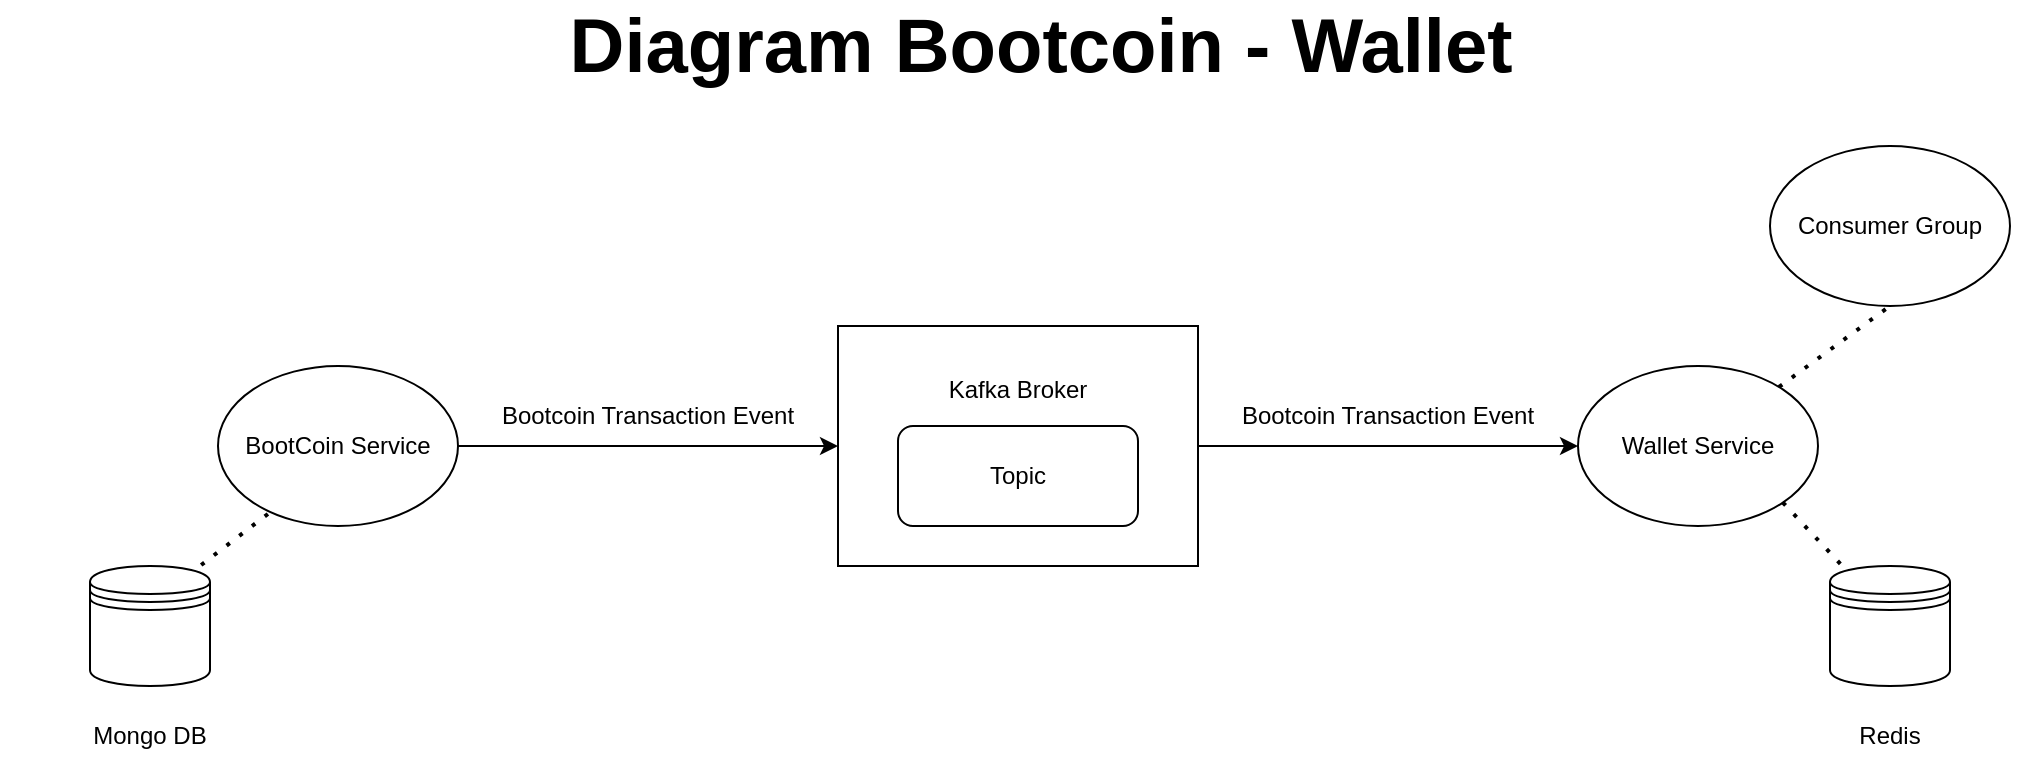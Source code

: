 <mxfile version="20.2.3" type="device"><diagram id="f5OfhxTMpkjsM3-h3Ok2" name="Página-1"><mxGraphModel dx="1422" dy="865" grid="1" gridSize="10" guides="1" tooltips="1" connect="1" arrows="1" fold="1" page="1" pageScale="1" pageWidth="1169" pageHeight="827" math="0" shadow="0"><root><mxCell id="0"/><mxCell id="1" parent="0"/><mxCell id="HvJmnYlSpyrrxfS2TJjy-1" value="BootCoin Service" style="ellipse;whiteSpace=wrap;html=1;" parent="1" vertex="1"><mxGeometry x="174" y="300" width="120" height="80" as="geometry"/></mxCell><mxCell id="HvJmnYlSpyrrxfS2TJjy-2" value="" style="endArrow=classic;html=1;rounded=0;entryX=0;entryY=0.5;entryDx=0;entryDy=0;exitX=1;exitY=0.5;exitDx=0;exitDy=0;" parent="1" source="HvJmnYlSpyrrxfS2TJjy-1" target="HvJmnYlSpyrrxfS2TJjy-3" edge="1"><mxGeometry width="50" height="50" relative="1" as="geometry"><mxPoint x="264" y="340" as="sourcePoint"/><mxPoint x="334" y="330" as="targetPoint"/></mxGeometry></mxCell><mxCell id="HvJmnYlSpyrrxfS2TJjy-3" value="Kafka Broker&lt;br&gt;&lt;br&gt;&lt;br&gt;&lt;br&gt;&lt;br&gt;" style="rounded=0;whiteSpace=wrap;html=1;" parent="1" vertex="1"><mxGeometry x="484" y="280" width="180" height="120" as="geometry"/></mxCell><mxCell id="HvJmnYlSpyrrxfS2TJjy-4" value="Topic" style="rounded=1;whiteSpace=wrap;html=1;" parent="1" vertex="1"><mxGeometry x="514" y="330" width="120" height="50" as="geometry"/></mxCell><mxCell id="HvJmnYlSpyrrxfS2TJjy-7" value="Bootcoin Transaction Event" style="text;html=1;strokeColor=none;fillColor=none;align=center;verticalAlign=middle;whiteSpace=wrap;rounded=0;" parent="1" vertex="1"><mxGeometry x="314" y="310" width="150" height="30" as="geometry"/></mxCell><mxCell id="HvJmnYlSpyrrxfS2TJjy-8" value="Wallet Service" style="ellipse;whiteSpace=wrap;html=1;" parent="1" vertex="1"><mxGeometry x="854" y="300" width="120" height="80" as="geometry"/></mxCell><mxCell id="HvJmnYlSpyrrxfS2TJjy-9" value="" style="endArrow=classic;html=1;rounded=0;entryX=0;entryY=0.5;entryDx=0;entryDy=0;exitX=1;exitY=0.5;exitDx=0;exitDy=0;" parent="1" source="HvJmnYlSpyrrxfS2TJjy-3" target="HvJmnYlSpyrrxfS2TJjy-8" edge="1"><mxGeometry width="50" height="50" relative="1" as="geometry"><mxPoint x="674" y="360" as="sourcePoint"/><mxPoint x="904" y="360" as="targetPoint"/></mxGeometry></mxCell><mxCell id="HvJmnYlSpyrrxfS2TJjy-10" value="Bootcoin Transaction Event" style="text;html=1;strokeColor=none;fillColor=none;align=center;verticalAlign=middle;whiteSpace=wrap;rounded=0;" parent="1" vertex="1"><mxGeometry x="684" y="310" width="150" height="30" as="geometry"/></mxCell><mxCell id="HvJmnYlSpyrrxfS2TJjy-12" value="" style="endArrow=none;dashed=1;html=1;dashPattern=1 3;strokeWidth=2;rounded=0;entryX=0.5;entryY=1;entryDx=0;entryDy=0;" parent="1" source="HvJmnYlSpyrrxfS2TJjy-8" target="HvJmnYlSpyrrxfS2TJjy-13" edge="1"><mxGeometry width="50" height="50" relative="1" as="geometry"><mxPoint x="864" y="270" as="sourcePoint"/><mxPoint x="914" y="220" as="targetPoint"/></mxGeometry></mxCell><mxCell id="HvJmnYlSpyrrxfS2TJjy-13" value="Consumer Group" style="ellipse;whiteSpace=wrap;html=1;" parent="1" vertex="1"><mxGeometry x="950" y="190" width="120" height="80" as="geometry"/></mxCell><mxCell id="HvJmnYlSpyrrxfS2TJjy-14" value="" style="shape=datastore;whiteSpace=wrap;html=1;" parent="1" vertex="1"><mxGeometry x="110" y="400" width="60" height="60" as="geometry"/></mxCell><mxCell id="HvJmnYlSpyrrxfS2TJjy-15" value="" style="shape=datastore;whiteSpace=wrap;html=1;" parent="1" vertex="1"><mxGeometry x="980" y="400" width="60" height="60" as="geometry"/></mxCell><mxCell id="HvJmnYlSpyrrxfS2TJjy-16" value="" style="endArrow=none;dashed=1;html=1;dashPattern=1 3;strokeWidth=2;rounded=0;entryX=0.15;entryY=0.05;entryDx=0;entryDy=0;exitX=1;exitY=1;exitDx=0;exitDy=0;entryPerimeter=0;" parent="1" source="HvJmnYlSpyrrxfS2TJjy-8" target="HvJmnYlSpyrrxfS2TJjy-15" edge="1"><mxGeometry width="50" height="50" relative="1" as="geometry"><mxPoint x="970.093" y="324.393" as="sourcePoint"/><mxPoint x="1050" y="280" as="targetPoint"/></mxGeometry></mxCell><mxCell id="HvJmnYlSpyrrxfS2TJjy-17" value="" style="endArrow=none;dashed=1;html=1;dashPattern=1 3;strokeWidth=2;rounded=0;entryX=0.85;entryY=0.05;entryDx=0;entryDy=0;exitX=0.208;exitY=0.925;exitDx=0;exitDy=0;entryPerimeter=0;exitPerimeter=0;" parent="1" source="HvJmnYlSpyrrxfS2TJjy-1" target="HvJmnYlSpyrrxfS2TJjy-14" edge="1"><mxGeometry width="50" height="50" relative="1" as="geometry"><mxPoint x="202.716" y="400.004" as="sourcePoint"/><mxPoint x="265.29" y="454.72" as="targetPoint"/></mxGeometry></mxCell><mxCell id="HvJmnYlSpyrrxfS2TJjy-18" value="Mongo DB" style="text;html=1;strokeColor=none;fillColor=none;align=center;verticalAlign=middle;whiteSpace=wrap;rounded=0;" parent="1" vertex="1"><mxGeometry x="65" y="470" width="150" height="30" as="geometry"/></mxCell><mxCell id="HvJmnYlSpyrrxfS2TJjy-19" value="Redis" style="text;html=1;strokeColor=none;fillColor=none;align=center;verticalAlign=middle;whiteSpace=wrap;rounded=0;" parent="1" vertex="1"><mxGeometry x="935" y="470" width="150" height="30" as="geometry"/></mxCell><mxCell id="HvJmnYlSpyrrxfS2TJjy-20" value="&lt;font style=&quot;font-size: 38px;&quot;&gt;Diagram Bootcoin - Wallet&lt;/font&gt;" style="text;strokeColor=none;fillColor=none;html=1;fontSize=24;fontStyle=1;verticalAlign=middle;align=center;" parent="1" vertex="1"><mxGeometry x="535" y="120" width="100" height="40" as="geometry"/></mxCell></root></mxGraphModel></diagram></mxfile>